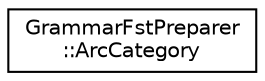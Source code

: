 digraph "Graphical Class Hierarchy"
{
  edge [fontname="Helvetica",fontsize="10",labelfontname="Helvetica",labelfontsize="10"];
  node [fontname="Helvetica",fontsize="10",shape=record];
  rankdir="LR";
  Node0 [label="GrammarFstPreparer\l::ArcCategory",height=0.2,width=0.4,color="black", fillcolor="white", style="filled",URL="$structfst_1_1GrammarFstPreparer_1_1ArcCategory.html"];
}
